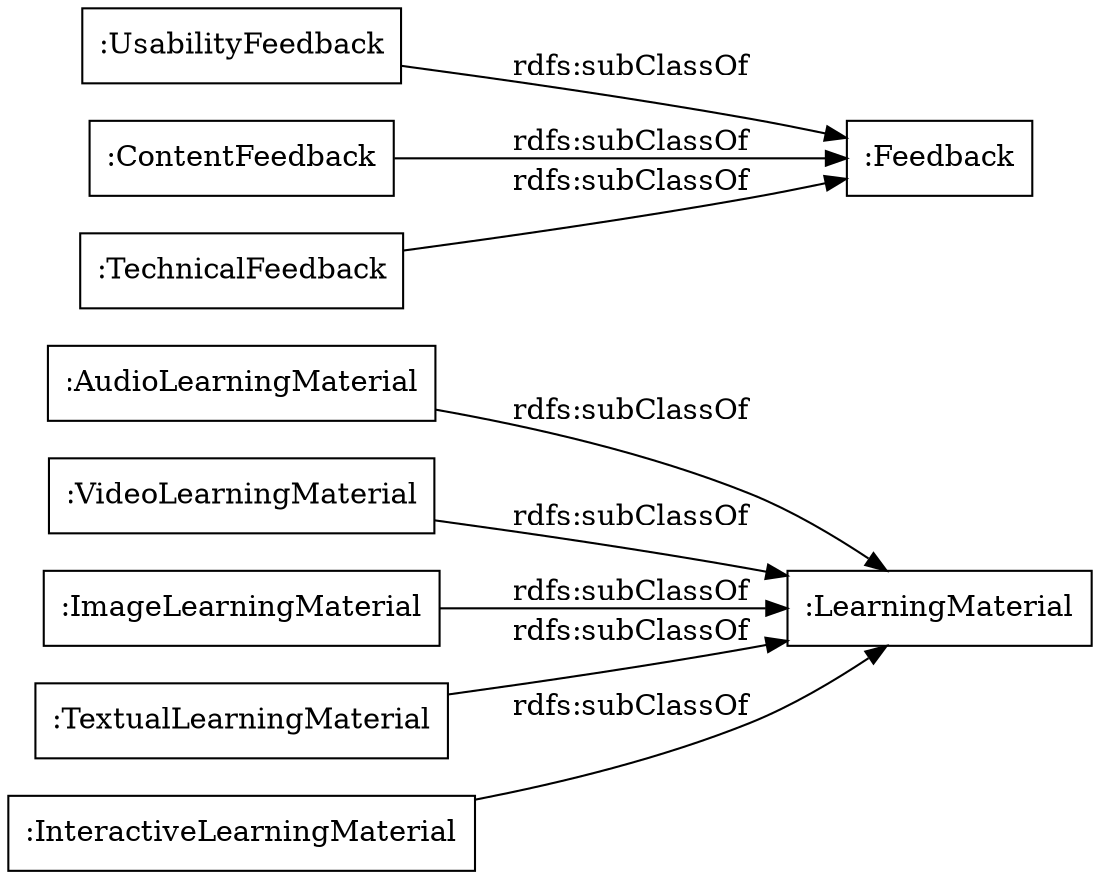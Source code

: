 digraph ar2dtool_diagram { 
rankdir=LR;
size="1000"
node [shape = rectangle, color="black"]; ":AudioLearningMaterial" ":VideoLearningMaterial" ":UsabilityFeedback" ":ImageLearningMaterial" ":LearningMaterial" ":TextualLearningMaterial" ":ContentFeedback" ":InteractiveLearningMaterial" ":Feedback" ":TechnicalFeedback" ; /*classes style*/
	":VideoLearningMaterial" -> ":LearningMaterial" [ label = "rdfs:subClassOf" ];
	":ImageLearningMaterial" -> ":LearningMaterial" [ label = "rdfs:subClassOf" ];
	":UsabilityFeedback" -> ":Feedback" [ label = "rdfs:subClassOf" ];
	":InteractiveLearningMaterial" -> ":LearningMaterial" [ label = "rdfs:subClassOf" ];
	":ContentFeedback" -> ":Feedback" [ label = "rdfs:subClassOf" ];
	":TechnicalFeedback" -> ":Feedback" [ label = "rdfs:subClassOf" ];
	":TextualLearningMaterial" -> ":LearningMaterial" [ label = "rdfs:subClassOf" ];
	":AudioLearningMaterial" -> ":LearningMaterial" [ label = "rdfs:subClassOf" ];

}
